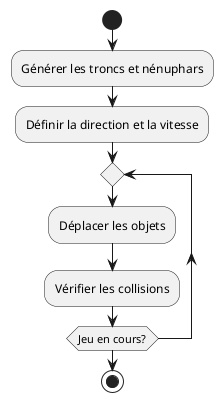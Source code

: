 @startuml movingObjectsPlateformeUC
|Système|
start
:Générer les troncs et nénuphars;
:Définir la direction et la vitesse;

repeat
    :Déplacer les objets;
    :Vérifier les collisions;
repeat while (Jeu en cours?)
stop
@enduml
